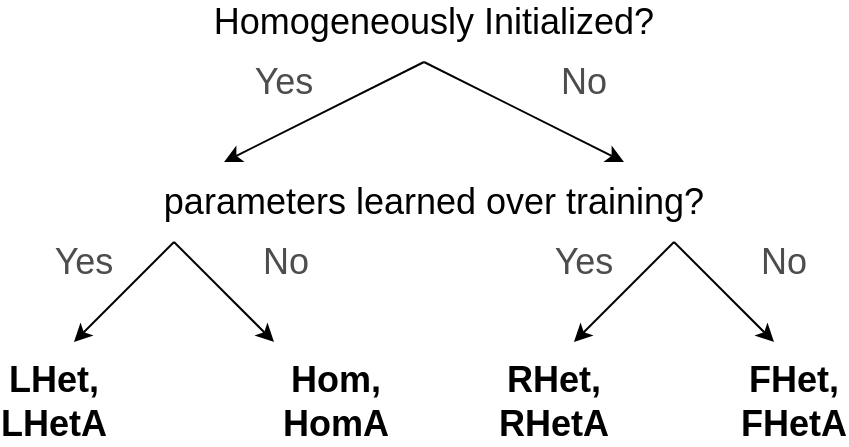<mxfile version="14.9.9" type="device"><diagram id="0v5HiZIw64z7jrjpF7QI" name="Page-1"><mxGraphModel dx="911" dy="896" grid="1" gridSize="10" guides="1" tooltips="1" connect="1" arrows="1" fold="1" page="1" pageScale="1" pageWidth="500" pageHeight="300" math="0" shadow="0"><root><mxCell id="0"/><mxCell id="1" parent="0"/><mxCell id="q0JZ5yXGPHCXrKilxEY0-33" value="Homogeneously Initialized?" style="text;html=1;strokeColor=none;fillColor=none;align=center;verticalAlign=middle;whiteSpace=wrap;rounded=0;fontSize=18;fontStyle=0" vertex="1" parent="1"><mxGeometry x="120" y="-270" width="290" height="20" as="geometry"/></mxCell><mxCell id="q0JZ5yXGPHCXrKilxEY0-34" value="" style="endArrow=classic;html=1;fontSize=18;" edge="1" parent="1"><mxGeometry width="50" height="50" relative="1" as="geometry"><mxPoint x="260" y="-240" as="sourcePoint"/><mxPoint x="360" y="-190" as="targetPoint"/></mxGeometry></mxCell><mxCell id="q0JZ5yXGPHCXrKilxEY0-35" value="" style="endArrow=classic;html=1;fontSize=18;" edge="1" parent="1"><mxGeometry width="50" height="50" relative="1" as="geometry"><mxPoint x="260" y="-240" as="sourcePoint"/><mxPoint x="160" y="-190" as="targetPoint"/></mxGeometry></mxCell><mxCell id="q0JZ5yXGPHCXrKilxEY0-36" value="parameters learned over training?" style="text;html=1;strokeColor=none;fillColor=none;align=center;verticalAlign=middle;whiteSpace=wrap;rounded=0;fontSize=18;fontStyle=0" vertex="1" parent="1"><mxGeometry x="120" y="-180" width="290" height="20" as="geometry"/></mxCell><mxCell id="q0JZ5yXGPHCXrKilxEY0-37" value="Yes" style="text;html=1;strokeColor=none;fillColor=none;align=center;verticalAlign=middle;whiteSpace=wrap;rounded=0;fontSize=18;fontColor=#4D4D4D;" vertex="1" parent="1"><mxGeometry x="170" y="-240" width="40" height="20" as="geometry"/></mxCell><mxCell id="q0JZ5yXGPHCXrKilxEY0-38" value="No" style="text;html=1;strokeColor=none;fillColor=none;align=center;verticalAlign=middle;whiteSpace=wrap;rounded=0;fontSize=18;fontColor=#4D4D4D;" vertex="1" parent="1"><mxGeometry x="320" y="-240" width="40" height="20" as="geometry"/></mxCell><mxCell id="q0JZ5yXGPHCXrKilxEY0-39" value="" style="endArrow=classic;html=1;fontSize=18;" edge="1" parent="1"><mxGeometry width="50" height="50" relative="1" as="geometry"><mxPoint x="135" y="-150" as="sourcePoint"/><mxPoint x="185" y="-100" as="targetPoint"/></mxGeometry></mxCell><mxCell id="q0JZ5yXGPHCXrKilxEY0-40" value="" style="endArrow=classic;html=1;fontSize=18;" edge="1" parent="1"><mxGeometry width="50" height="50" relative="1" as="geometry"><mxPoint x="135" y="-150" as="sourcePoint"/><mxPoint x="85" y="-100" as="targetPoint"/></mxGeometry></mxCell><mxCell id="q0JZ5yXGPHCXrKilxEY0-41" value="Yes" style="text;html=1;strokeColor=none;fillColor=none;align=center;verticalAlign=middle;whiteSpace=wrap;rounded=0;fontSize=18;fontColor=#4D4D4D;" vertex="1" parent="1"><mxGeometry x="70" y="-150" width="40" height="20" as="geometry"/></mxCell><mxCell id="q0JZ5yXGPHCXrKilxEY0-42" value="No" style="text;html=1;strokeColor=none;fillColor=none;align=center;verticalAlign=middle;whiteSpace=wrap;rounded=0;fontSize=18;fontColor=#4D4D4D;" vertex="1" parent="1"><mxGeometry x="171" y="-150" width="40" height="20" as="geometry"/></mxCell><mxCell id="q0JZ5yXGPHCXrKilxEY0-43" value="" style="endArrow=classic;html=1;fontSize=18;" edge="1" parent="1"><mxGeometry width="50" height="50" relative="1" as="geometry"><mxPoint x="385" y="-150" as="sourcePoint"/><mxPoint x="435" y="-100" as="targetPoint"/></mxGeometry></mxCell><mxCell id="q0JZ5yXGPHCXrKilxEY0-44" value="" style="endArrow=classic;html=1;fontSize=18;" edge="1" parent="1"><mxGeometry width="50" height="50" relative="1" as="geometry"><mxPoint x="385" y="-150" as="sourcePoint"/><mxPoint x="335" y="-100" as="targetPoint"/></mxGeometry></mxCell><mxCell id="q0JZ5yXGPHCXrKilxEY0-45" value="Yes" style="text;html=1;strokeColor=none;fillColor=none;align=center;verticalAlign=middle;whiteSpace=wrap;rounded=0;fontSize=18;fontColor=#4D4D4D;" vertex="1" parent="1"><mxGeometry x="320" y="-150" width="40" height="20" as="geometry"/></mxCell><mxCell id="q0JZ5yXGPHCXrKilxEY0-46" value="No" style="text;html=1;strokeColor=none;fillColor=none;align=center;verticalAlign=middle;whiteSpace=wrap;rounded=0;fontSize=18;fontColor=#4D4D4D;" vertex="1" parent="1"><mxGeometry x="420" y="-150" width="40" height="20" as="geometry"/></mxCell><mxCell id="q0JZ5yXGPHCXrKilxEY0-48" value="LHet, LHetA" style="text;html=1;strokeColor=none;fillColor=none;align=center;verticalAlign=middle;whiteSpace=wrap;rounded=0;fontSize=18;fontStyle=1" vertex="1" parent="1"><mxGeometry x="55" y="-80" width="40" height="20" as="geometry"/></mxCell><mxCell id="q0JZ5yXGPHCXrKilxEY0-49" value="Hom, HomA" style="text;html=1;strokeColor=none;fillColor=none;align=center;verticalAlign=middle;whiteSpace=wrap;rounded=0;fontSize=18;fontStyle=1" vertex="1" parent="1"><mxGeometry x="196" y="-80" width="40" height="20" as="geometry"/></mxCell><mxCell id="q0JZ5yXGPHCXrKilxEY0-50" value="RHet, RHetA" style="text;html=1;strokeColor=none;fillColor=none;align=center;verticalAlign=middle;whiteSpace=wrap;rounded=0;fontSize=18;fontStyle=1" vertex="1" parent="1"><mxGeometry x="305" y="-80" width="40" height="20" as="geometry"/></mxCell><mxCell id="q0JZ5yXGPHCXrKilxEY0-51" value="FHet, FHetA" style="text;html=1;strokeColor=none;fillColor=none;align=center;verticalAlign=middle;whiteSpace=wrap;rounded=0;fontSize=18;fontStyle=1" vertex="1" parent="1"><mxGeometry x="425" y="-80" width="40" height="20" as="geometry"/></mxCell></root></mxGraphModel></diagram></mxfile>